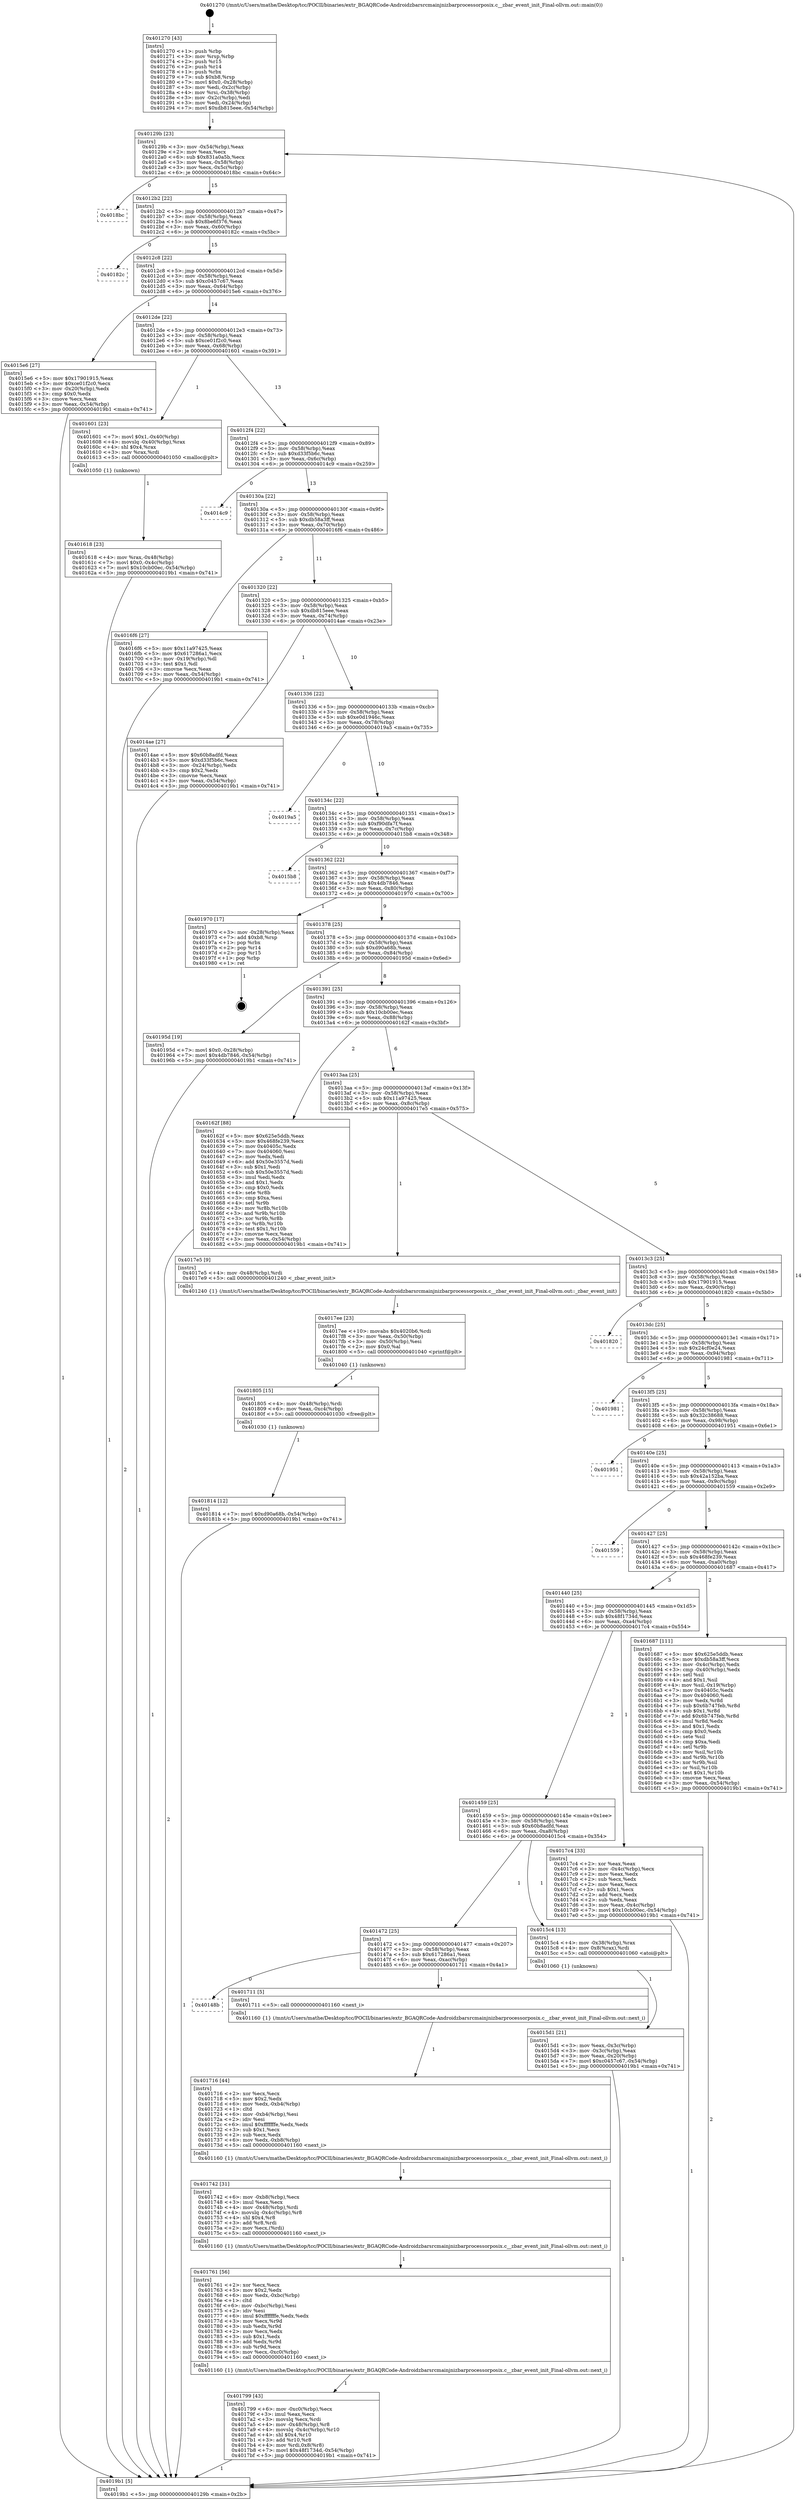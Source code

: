 digraph "0x401270" {
  label = "0x401270 (/mnt/c/Users/mathe/Desktop/tcc/POCII/binaries/extr_BGAQRCode-Androidzbarsrcmainjnizbarprocessorposix.c__zbar_event_init_Final-ollvm.out::main(0))"
  labelloc = "t"
  node[shape=record]

  Entry [label="",width=0.3,height=0.3,shape=circle,fillcolor=black,style=filled]
  "0x40129b" [label="{
     0x40129b [23]\l
     | [instrs]\l
     &nbsp;&nbsp;0x40129b \<+3\>: mov -0x54(%rbp),%eax\l
     &nbsp;&nbsp;0x40129e \<+2\>: mov %eax,%ecx\l
     &nbsp;&nbsp;0x4012a0 \<+6\>: sub $0x831a0a5b,%ecx\l
     &nbsp;&nbsp;0x4012a6 \<+3\>: mov %eax,-0x58(%rbp)\l
     &nbsp;&nbsp;0x4012a9 \<+3\>: mov %ecx,-0x5c(%rbp)\l
     &nbsp;&nbsp;0x4012ac \<+6\>: je 00000000004018bc \<main+0x64c\>\l
  }"]
  "0x4018bc" [label="{
     0x4018bc\l
  }", style=dashed]
  "0x4012b2" [label="{
     0x4012b2 [22]\l
     | [instrs]\l
     &nbsp;&nbsp;0x4012b2 \<+5\>: jmp 00000000004012b7 \<main+0x47\>\l
     &nbsp;&nbsp;0x4012b7 \<+3\>: mov -0x58(%rbp),%eax\l
     &nbsp;&nbsp;0x4012ba \<+5\>: sub $0x8be6f376,%eax\l
     &nbsp;&nbsp;0x4012bf \<+3\>: mov %eax,-0x60(%rbp)\l
     &nbsp;&nbsp;0x4012c2 \<+6\>: je 000000000040182c \<main+0x5bc\>\l
  }"]
  Exit [label="",width=0.3,height=0.3,shape=circle,fillcolor=black,style=filled,peripheries=2]
  "0x40182c" [label="{
     0x40182c\l
  }", style=dashed]
  "0x4012c8" [label="{
     0x4012c8 [22]\l
     | [instrs]\l
     &nbsp;&nbsp;0x4012c8 \<+5\>: jmp 00000000004012cd \<main+0x5d\>\l
     &nbsp;&nbsp;0x4012cd \<+3\>: mov -0x58(%rbp),%eax\l
     &nbsp;&nbsp;0x4012d0 \<+5\>: sub $0xc0457c67,%eax\l
     &nbsp;&nbsp;0x4012d5 \<+3\>: mov %eax,-0x64(%rbp)\l
     &nbsp;&nbsp;0x4012d8 \<+6\>: je 00000000004015e6 \<main+0x376\>\l
  }"]
  "0x401814" [label="{
     0x401814 [12]\l
     | [instrs]\l
     &nbsp;&nbsp;0x401814 \<+7\>: movl $0xd90a68b,-0x54(%rbp)\l
     &nbsp;&nbsp;0x40181b \<+5\>: jmp 00000000004019b1 \<main+0x741\>\l
  }"]
  "0x4015e6" [label="{
     0x4015e6 [27]\l
     | [instrs]\l
     &nbsp;&nbsp;0x4015e6 \<+5\>: mov $0x17901915,%eax\l
     &nbsp;&nbsp;0x4015eb \<+5\>: mov $0xce01f2c0,%ecx\l
     &nbsp;&nbsp;0x4015f0 \<+3\>: mov -0x20(%rbp),%edx\l
     &nbsp;&nbsp;0x4015f3 \<+3\>: cmp $0x0,%edx\l
     &nbsp;&nbsp;0x4015f6 \<+3\>: cmove %ecx,%eax\l
     &nbsp;&nbsp;0x4015f9 \<+3\>: mov %eax,-0x54(%rbp)\l
     &nbsp;&nbsp;0x4015fc \<+5\>: jmp 00000000004019b1 \<main+0x741\>\l
  }"]
  "0x4012de" [label="{
     0x4012de [22]\l
     | [instrs]\l
     &nbsp;&nbsp;0x4012de \<+5\>: jmp 00000000004012e3 \<main+0x73\>\l
     &nbsp;&nbsp;0x4012e3 \<+3\>: mov -0x58(%rbp),%eax\l
     &nbsp;&nbsp;0x4012e6 \<+5\>: sub $0xce01f2c0,%eax\l
     &nbsp;&nbsp;0x4012eb \<+3\>: mov %eax,-0x68(%rbp)\l
     &nbsp;&nbsp;0x4012ee \<+6\>: je 0000000000401601 \<main+0x391\>\l
  }"]
  "0x401805" [label="{
     0x401805 [15]\l
     | [instrs]\l
     &nbsp;&nbsp;0x401805 \<+4\>: mov -0x48(%rbp),%rdi\l
     &nbsp;&nbsp;0x401809 \<+6\>: mov %eax,-0xc4(%rbp)\l
     &nbsp;&nbsp;0x40180f \<+5\>: call 0000000000401030 \<free@plt\>\l
     | [calls]\l
     &nbsp;&nbsp;0x401030 \{1\} (unknown)\l
  }"]
  "0x401601" [label="{
     0x401601 [23]\l
     | [instrs]\l
     &nbsp;&nbsp;0x401601 \<+7\>: movl $0x1,-0x40(%rbp)\l
     &nbsp;&nbsp;0x401608 \<+4\>: movslq -0x40(%rbp),%rax\l
     &nbsp;&nbsp;0x40160c \<+4\>: shl $0x4,%rax\l
     &nbsp;&nbsp;0x401610 \<+3\>: mov %rax,%rdi\l
     &nbsp;&nbsp;0x401613 \<+5\>: call 0000000000401050 \<malloc@plt\>\l
     | [calls]\l
     &nbsp;&nbsp;0x401050 \{1\} (unknown)\l
  }"]
  "0x4012f4" [label="{
     0x4012f4 [22]\l
     | [instrs]\l
     &nbsp;&nbsp;0x4012f4 \<+5\>: jmp 00000000004012f9 \<main+0x89\>\l
     &nbsp;&nbsp;0x4012f9 \<+3\>: mov -0x58(%rbp),%eax\l
     &nbsp;&nbsp;0x4012fc \<+5\>: sub $0xd33f5b6c,%eax\l
     &nbsp;&nbsp;0x401301 \<+3\>: mov %eax,-0x6c(%rbp)\l
     &nbsp;&nbsp;0x401304 \<+6\>: je 00000000004014c9 \<main+0x259\>\l
  }"]
  "0x4017ee" [label="{
     0x4017ee [23]\l
     | [instrs]\l
     &nbsp;&nbsp;0x4017ee \<+10\>: movabs $0x4020b6,%rdi\l
     &nbsp;&nbsp;0x4017f8 \<+3\>: mov %eax,-0x50(%rbp)\l
     &nbsp;&nbsp;0x4017fb \<+3\>: mov -0x50(%rbp),%esi\l
     &nbsp;&nbsp;0x4017fe \<+2\>: mov $0x0,%al\l
     &nbsp;&nbsp;0x401800 \<+5\>: call 0000000000401040 \<printf@plt\>\l
     | [calls]\l
     &nbsp;&nbsp;0x401040 \{1\} (unknown)\l
  }"]
  "0x4014c9" [label="{
     0x4014c9\l
  }", style=dashed]
  "0x40130a" [label="{
     0x40130a [22]\l
     | [instrs]\l
     &nbsp;&nbsp;0x40130a \<+5\>: jmp 000000000040130f \<main+0x9f\>\l
     &nbsp;&nbsp;0x40130f \<+3\>: mov -0x58(%rbp),%eax\l
     &nbsp;&nbsp;0x401312 \<+5\>: sub $0xdb58a3ff,%eax\l
     &nbsp;&nbsp;0x401317 \<+3\>: mov %eax,-0x70(%rbp)\l
     &nbsp;&nbsp;0x40131a \<+6\>: je 00000000004016f6 \<main+0x486\>\l
  }"]
  "0x401799" [label="{
     0x401799 [43]\l
     | [instrs]\l
     &nbsp;&nbsp;0x401799 \<+6\>: mov -0xc0(%rbp),%ecx\l
     &nbsp;&nbsp;0x40179f \<+3\>: imul %eax,%ecx\l
     &nbsp;&nbsp;0x4017a2 \<+3\>: movslq %ecx,%rdi\l
     &nbsp;&nbsp;0x4017a5 \<+4\>: mov -0x48(%rbp),%r8\l
     &nbsp;&nbsp;0x4017a9 \<+4\>: movslq -0x4c(%rbp),%r10\l
     &nbsp;&nbsp;0x4017ad \<+4\>: shl $0x4,%r10\l
     &nbsp;&nbsp;0x4017b1 \<+3\>: add %r10,%r8\l
     &nbsp;&nbsp;0x4017b4 \<+4\>: mov %rdi,0x8(%r8)\l
     &nbsp;&nbsp;0x4017b8 \<+7\>: movl $0x48f1734d,-0x54(%rbp)\l
     &nbsp;&nbsp;0x4017bf \<+5\>: jmp 00000000004019b1 \<main+0x741\>\l
  }"]
  "0x4016f6" [label="{
     0x4016f6 [27]\l
     | [instrs]\l
     &nbsp;&nbsp;0x4016f6 \<+5\>: mov $0x11a97425,%eax\l
     &nbsp;&nbsp;0x4016fb \<+5\>: mov $0x617286a1,%ecx\l
     &nbsp;&nbsp;0x401700 \<+3\>: mov -0x19(%rbp),%dl\l
     &nbsp;&nbsp;0x401703 \<+3\>: test $0x1,%dl\l
     &nbsp;&nbsp;0x401706 \<+3\>: cmovne %ecx,%eax\l
     &nbsp;&nbsp;0x401709 \<+3\>: mov %eax,-0x54(%rbp)\l
     &nbsp;&nbsp;0x40170c \<+5\>: jmp 00000000004019b1 \<main+0x741\>\l
  }"]
  "0x401320" [label="{
     0x401320 [22]\l
     | [instrs]\l
     &nbsp;&nbsp;0x401320 \<+5\>: jmp 0000000000401325 \<main+0xb5\>\l
     &nbsp;&nbsp;0x401325 \<+3\>: mov -0x58(%rbp),%eax\l
     &nbsp;&nbsp;0x401328 \<+5\>: sub $0xdb815eee,%eax\l
     &nbsp;&nbsp;0x40132d \<+3\>: mov %eax,-0x74(%rbp)\l
     &nbsp;&nbsp;0x401330 \<+6\>: je 00000000004014ae \<main+0x23e\>\l
  }"]
  "0x401761" [label="{
     0x401761 [56]\l
     | [instrs]\l
     &nbsp;&nbsp;0x401761 \<+2\>: xor %ecx,%ecx\l
     &nbsp;&nbsp;0x401763 \<+5\>: mov $0x2,%edx\l
     &nbsp;&nbsp;0x401768 \<+6\>: mov %edx,-0xbc(%rbp)\l
     &nbsp;&nbsp;0x40176e \<+1\>: cltd\l
     &nbsp;&nbsp;0x40176f \<+6\>: mov -0xbc(%rbp),%esi\l
     &nbsp;&nbsp;0x401775 \<+2\>: idiv %esi\l
     &nbsp;&nbsp;0x401777 \<+6\>: imul $0xfffffffe,%edx,%edx\l
     &nbsp;&nbsp;0x40177d \<+3\>: mov %ecx,%r9d\l
     &nbsp;&nbsp;0x401780 \<+3\>: sub %edx,%r9d\l
     &nbsp;&nbsp;0x401783 \<+2\>: mov %ecx,%edx\l
     &nbsp;&nbsp;0x401785 \<+3\>: sub $0x1,%edx\l
     &nbsp;&nbsp;0x401788 \<+3\>: add %edx,%r9d\l
     &nbsp;&nbsp;0x40178b \<+3\>: sub %r9d,%ecx\l
     &nbsp;&nbsp;0x40178e \<+6\>: mov %ecx,-0xc0(%rbp)\l
     &nbsp;&nbsp;0x401794 \<+5\>: call 0000000000401160 \<next_i\>\l
     | [calls]\l
     &nbsp;&nbsp;0x401160 \{1\} (/mnt/c/Users/mathe/Desktop/tcc/POCII/binaries/extr_BGAQRCode-Androidzbarsrcmainjnizbarprocessorposix.c__zbar_event_init_Final-ollvm.out::next_i)\l
  }"]
  "0x4014ae" [label="{
     0x4014ae [27]\l
     | [instrs]\l
     &nbsp;&nbsp;0x4014ae \<+5\>: mov $0x60b8adfd,%eax\l
     &nbsp;&nbsp;0x4014b3 \<+5\>: mov $0xd33f5b6c,%ecx\l
     &nbsp;&nbsp;0x4014b8 \<+3\>: mov -0x24(%rbp),%edx\l
     &nbsp;&nbsp;0x4014bb \<+3\>: cmp $0x2,%edx\l
     &nbsp;&nbsp;0x4014be \<+3\>: cmovne %ecx,%eax\l
     &nbsp;&nbsp;0x4014c1 \<+3\>: mov %eax,-0x54(%rbp)\l
     &nbsp;&nbsp;0x4014c4 \<+5\>: jmp 00000000004019b1 \<main+0x741\>\l
  }"]
  "0x401336" [label="{
     0x401336 [22]\l
     | [instrs]\l
     &nbsp;&nbsp;0x401336 \<+5\>: jmp 000000000040133b \<main+0xcb\>\l
     &nbsp;&nbsp;0x40133b \<+3\>: mov -0x58(%rbp),%eax\l
     &nbsp;&nbsp;0x40133e \<+5\>: sub $0xe0d1946c,%eax\l
     &nbsp;&nbsp;0x401343 \<+3\>: mov %eax,-0x78(%rbp)\l
     &nbsp;&nbsp;0x401346 \<+6\>: je 00000000004019a5 \<main+0x735\>\l
  }"]
  "0x4019b1" [label="{
     0x4019b1 [5]\l
     | [instrs]\l
     &nbsp;&nbsp;0x4019b1 \<+5\>: jmp 000000000040129b \<main+0x2b\>\l
  }"]
  "0x401270" [label="{
     0x401270 [43]\l
     | [instrs]\l
     &nbsp;&nbsp;0x401270 \<+1\>: push %rbp\l
     &nbsp;&nbsp;0x401271 \<+3\>: mov %rsp,%rbp\l
     &nbsp;&nbsp;0x401274 \<+2\>: push %r15\l
     &nbsp;&nbsp;0x401276 \<+2\>: push %r14\l
     &nbsp;&nbsp;0x401278 \<+1\>: push %rbx\l
     &nbsp;&nbsp;0x401279 \<+7\>: sub $0xb8,%rsp\l
     &nbsp;&nbsp;0x401280 \<+7\>: movl $0x0,-0x28(%rbp)\l
     &nbsp;&nbsp;0x401287 \<+3\>: mov %edi,-0x2c(%rbp)\l
     &nbsp;&nbsp;0x40128a \<+4\>: mov %rsi,-0x38(%rbp)\l
     &nbsp;&nbsp;0x40128e \<+3\>: mov -0x2c(%rbp),%edi\l
     &nbsp;&nbsp;0x401291 \<+3\>: mov %edi,-0x24(%rbp)\l
     &nbsp;&nbsp;0x401294 \<+7\>: movl $0xdb815eee,-0x54(%rbp)\l
  }"]
  "0x401742" [label="{
     0x401742 [31]\l
     | [instrs]\l
     &nbsp;&nbsp;0x401742 \<+6\>: mov -0xb8(%rbp),%ecx\l
     &nbsp;&nbsp;0x401748 \<+3\>: imul %eax,%ecx\l
     &nbsp;&nbsp;0x40174b \<+4\>: mov -0x48(%rbp),%rdi\l
     &nbsp;&nbsp;0x40174f \<+4\>: movslq -0x4c(%rbp),%r8\l
     &nbsp;&nbsp;0x401753 \<+4\>: shl $0x4,%r8\l
     &nbsp;&nbsp;0x401757 \<+3\>: add %r8,%rdi\l
     &nbsp;&nbsp;0x40175a \<+2\>: mov %ecx,(%rdi)\l
     &nbsp;&nbsp;0x40175c \<+5\>: call 0000000000401160 \<next_i\>\l
     | [calls]\l
     &nbsp;&nbsp;0x401160 \{1\} (/mnt/c/Users/mathe/Desktop/tcc/POCII/binaries/extr_BGAQRCode-Androidzbarsrcmainjnizbarprocessorposix.c__zbar_event_init_Final-ollvm.out::next_i)\l
  }"]
  "0x4019a5" [label="{
     0x4019a5\l
  }", style=dashed]
  "0x40134c" [label="{
     0x40134c [22]\l
     | [instrs]\l
     &nbsp;&nbsp;0x40134c \<+5\>: jmp 0000000000401351 \<main+0xe1\>\l
     &nbsp;&nbsp;0x401351 \<+3\>: mov -0x58(%rbp),%eax\l
     &nbsp;&nbsp;0x401354 \<+5\>: sub $0xf90dfa7f,%eax\l
     &nbsp;&nbsp;0x401359 \<+3\>: mov %eax,-0x7c(%rbp)\l
     &nbsp;&nbsp;0x40135c \<+6\>: je 00000000004015b8 \<main+0x348\>\l
  }"]
  "0x401716" [label="{
     0x401716 [44]\l
     | [instrs]\l
     &nbsp;&nbsp;0x401716 \<+2\>: xor %ecx,%ecx\l
     &nbsp;&nbsp;0x401718 \<+5\>: mov $0x2,%edx\l
     &nbsp;&nbsp;0x40171d \<+6\>: mov %edx,-0xb4(%rbp)\l
     &nbsp;&nbsp;0x401723 \<+1\>: cltd\l
     &nbsp;&nbsp;0x401724 \<+6\>: mov -0xb4(%rbp),%esi\l
     &nbsp;&nbsp;0x40172a \<+2\>: idiv %esi\l
     &nbsp;&nbsp;0x40172c \<+6\>: imul $0xfffffffe,%edx,%edx\l
     &nbsp;&nbsp;0x401732 \<+3\>: sub $0x1,%ecx\l
     &nbsp;&nbsp;0x401735 \<+2\>: sub %ecx,%edx\l
     &nbsp;&nbsp;0x401737 \<+6\>: mov %edx,-0xb8(%rbp)\l
     &nbsp;&nbsp;0x40173d \<+5\>: call 0000000000401160 \<next_i\>\l
     | [calls]\l
     &nbsp;&nbsp;0x401160 \{1\} (/mnt/c/Users/mathe/Desktop/tcc/POCII/binaries/extr_BGAQRCode-Androidzbarsrcmainjnizbarprocessorposix.c__zbar_event_init_Final-ollvm.out::next_i)\l
  }"]
  "0x4015b8" [label="{
     0x4015b8\l
  }", style=dashed]
  "0x401362" [label="{
     0x401362 [22]\l
     | [instrs]\l
     &nbsp;&nbsp;0x401362 \<+5\>: jmp 0000000000401367 \<main+0xf7\>\l
     &nbsp;&nbsp;0x401367 \<+3\>: mov -0x58(%rbp),%eax\l
     &nbsp;&nbsp;0x40136a \<+5\>: sub $0x4db7846,%eax\l
     &nbsp;&nbsp;0x40136f \<+3\>: mov %eax,-0x80(%rbp)\l
     &nbsp;&nbsp;0x401372 \<+6\>: je 0000000000401970 \<main+0x700\>\l
  }"]
  "0x40148b" [label="{
     0x40148b\l
  }", style=dashed]
  "0x401970" [label="{
     0x401970 [17]\l
     | [instrs]\l
     &nbsp;&nbsp;0x401970 \<+3\>: mov -0x28(%rbp),%eax\l
     &nbsp;&nbsp;0x401973 \<+7\>: add $0xb8,%rsp\l
     &nbsp;&nbsp;0x40197a \<+1\>: pop %rbx\l
     &nbsp;&nbsp;0x40197b \<+2\>: pop %r14\l
     &nbsp;&nbsp;0x40197d \<+2\>: pop %r15\l
     &nbsp;&nbsp;0x40197f \<+1\>: pop %rbp\l
     &nbsp;&nbsp;0x401980 \<+1\>: ret\l
  }"]
  "0x401378" [label="{
     0x401378 [25]\l
     | [instrs]\l
     &nbsp;&nbsp;0x401378 \<+5\>: jmp 000000000040137d \<main+0x10d\>\l
     &nbsp;&nbsp;0x40137d \<+3\>: mov -0x58(%rbp),%eax\l
     &nbsp;&nbsp;0x401380 \<+5\>: sub $0xd90a68b,%eax\l
     &nbsp;&nbsp;0x401385 \<+6\>: mov %eax,-0x84(%rbp)\l
     &nbsp;&nbsp;0x40138b \<+6\>: je 000000000040195d \<main+0x6ed\>\l
  }"]
  "0x401711" [label="{
     0x401711 [5]\l
     | [instrs]\l
     &nbsp;&nbsp;0x401711 \<+5\>: call 0000000000401160 \<next_i\>\l
     | [calls]\l
     &nbsp;&nbsp;0x401160 \{1\} (/mnt/c/Users/mathe/Desktop/tcc/POCII/binaries/extr_BGAQRCode-Androidzbarsrcmainjnizbarprocessorposix.c__zbar_event_init_Final-ollvm.out::next_i)\l
  }"]
  "0x40195d" [label="{
     0x40195d [19]\l
     | [instrs]\l
     &nbsp;&nbsp;0x40195d \<+7\>: movl $0x0,-0x28(%rbp)\l
     &nbsp;&nbsp;0x401964 \<+7\>: movl $0x4db7846,-0x54(%rbp)\l
     &nbsp;&nbsp;0x40196b \<+5\>: jmp 00000000004019b1 \<main+0x741\>\l
  }"]
  "0x401391" [label="{
     0x401391 [25]\l
     | [instrs]\l
     &nbsp;&nbsp;0x401391 \<+5\>: jmp 0000000000401396 \<main+0x126\>\l
     &nbsp;&nbsp;0x401396 \<+3\>: mov -0x58(%rbp),%eax\l
     &nbsp;&nbsp;0x401399 \<+5\>: sub $0x10cb00ec,%eax\l
     &nbsp;&nbsp;0x40139e \<+6\>: mov %eax,-0x88(%rbp)\l
     &nbsp;&nbsp;0x4013a4 \<+6\>: je 000000000040162f \<main+0x3bf\>\l
  }"]
  "0x401618" [label="{
     0x401618 [23]\l
     | [instrs]\l
     &nbsp;&nbsp;0x401618 \<+4\>: mov %rax,-0x48(%rbp)\l
     &nbsp;&nbsp;0x40161c \<+7\>: movl $0x0,-0x4c(%rbp)\l
     &nbsp;&nbsp;0x401623 \<+7\>: movl $0x10cb00ec,-0x54(%rbp)\l
     &nbsp;&nbsp;0x40162a \<+5\>: jmp 00000000004019b1 \<main+0x741\>\l
  }"]
  "0x40162f" [label="{
     0x40162f [88]\l
     | [instrs]\l
     &nbsp;&nbsp;0x40162f \<+5\>: mov $0x625e5ddb,%eax\l
     &nbsp;&nbsp;0x401634 \<+5\>: mov $0x468fe239,%ecx\l
     &nbsp;&nbsp;0x401639 \<+7\>: mov 0x40405c,%edx\l
     &nbsp;&nbsp;0x401640 \<+7\>: mov 0x404060,%esi\l
     &nbsp;&nbsp;0x401647 \<+2\>: mov %edx,%edi\l
     &nbsp;&nbsp;0x401649 \<+6\>: add $0x50e3557d,%edi\l
     &nbsp;&nbsp;0x40164f \<+3\>: sub $0x1,%edi\l
     &nbsp;&nbsp;0x401652 \<+6\>: sub $0x50e3557d,%edi\l
     &nbsp;&nbsp;0x401658 \<+3\>: imul %edi,%edx\l
     &nbsp;&nbsp;0x40165b \<+3\>: and $0x1,%edx\l
     &nbsp;&nbsp;0x40165e \<+3\>: cmp $0x0,%edx\l
     &nbsp;&nbsp;0x401661 \<+4\>: sete %r8b\l
     &nbsp;&nbsp;0x401665 \<+3\>: cmp $0xa,%esi\l
     &nbsp;&nbsp;0x401668 \<+4\>: setl %r9b\l
     &nbsp;&nbsp;0x40166c \<+3\>: mov %r8b,%r10b\l
     &nbsp;&nbsp;0x40166f \<+3\>: and %r9b,%r10b\l
     &nbsp;&nbsp;0x401672 \<+3\>: xor %r9b,%r8b\l
     &nbsp;&nbsp;0x401675 \<+3\>: or %r8b,%r10b\l
     &nbsp;&nbsp;0x401678 \<+4\>: test $0x1,%r10b\l
     &nbsp;&nbsp;0x40167c \<+3\>: cmovne %ecx,%eax\l
     &nbsp;&nbsp;0x40167f \<+3\>: mov %eax,-0x54(%rbp)\l
     &nbsp;&nbsp;0x401682 \<+5\>: jmp 00000000004019b1 \<main+0x741\>\l
  }"]
  "0x4013aa" [label="{
     0x4013aa [25]\l
     | [instrs]\l
     &nbsp;&nbsp;0x4013aa \<+5\>: jmp 00000000004013af \<main+0x13f\>\l
     &nbsp;&nbsp;0x4013af \<+3\>: mov -0x58(%rbp),%eax\l
     &nbsp;&nbsp;0x4013b2 \<+5\>: sub $0x11a97425,%eax\l
     &nbsp;&nbsp;0x4013b7 \<+6\>: mov %eax,-0x8c(%rbp)\l
     &nbsp;&nbsp;0x4013bd \<+6\>: je 00000000004017e5 \<main+0x575\>\l
  }"]
  "0x4015d1" [label="{
     0x4015d1 [21]\l
     | [instrs]\l
     &nbsp;&nbsp;0x4015d1 \<+3\>: mov %eax,-0x3c(%rbp)\l
     &nbsp;&nbsp;0x4015d4 \<+3\>: mov -0x3c(%rbp),%eax\l
     &nbsp;&nbsp;0x4015d7 \<+3\>: mov %eax,-0x20(%rbp)\l
     &nbsp;&nbsp;0x4015da \<+7\>: movl $0xc0457c67,-0x54(%rbp)\l
     &nbsp;&nbsp;0x4015e1 \<+5\>: jmp 00000000004019b1 \<main+0x741\>\l
  }"]
  "0x4017e5" [label="{
     0x4017e5 [9]\l
     | [instrs]\l
     &nbsp;&nbsp;0x4017e5 \<+4\>: mov -0x48(%rbp),%rdi\l
     &nbsp;&nbsp;0x4017e9 \<+5\>: call 0000000000401240 \<_zbar_event_init\>\l
     | [calls]\l
     &nbsp;&nbsp;0x401240 \{1\} (/mnt/c/Users/mathe/Desktop/tcc/POCII/binaries/extr_BGAQRCode-Androidzbarsrcmainjnizbarprocessorposix.c__zbar_event_init_Final-ollvm.out::_zbar_event_init)\l
  }"]
  "0x4013c3" [label="{
     0x4013c3 [25]\l
     | [instrs]\l
     &nbsp;&nbsp;0x4013c3 \<+5\>: jmp 00000000004013c8 \<main+0x158\>\l
     &nbsp;&nbsp;0x4013c8 \<+3\>: mov -0x58(%rbp),%eax\l
     &nbsp;&nbsp;0x4013cb \<+5\>: sub $0x17901915,%eax\l
     &nbsp;&nbsp;0x4013d0 \<+6\>: mov %eax,-0x90(%rbp)\l
     &nbsp;&nbsp;0x4013d6 \<+6\>: je 0000000000401820 \<main+0x5b0\>\l
  }"]
  "0x401472" [label="{
     0x401472 [25]\l
     | [instrs]\l
     &nbsp;&nbsp;0x401472 \<+5\>: jmp 0000000000401477 \<main+0x207\>\l
     &nbsp;&nbsp;0x401477 \<+3\>: mov -0x58(%rbp),%eax\l
     &nbsp;&nbsp;0x40147a \<+5\>: sub $0x617286a1,%eax\l
     &nbsp;&nbsp;0x40147f \<+6\>: mov %eax,-0xac(%rbp)\l
     &nbsp;&nbsp;0x401485 \<+6\>: je 0000000000401711 \<main+0x4a1\>\l
  }"]
  "0x401820" [label="{
     0x401820\l
  }", style=dashed]
  "0x4013dc" [label="{
     0x4013dc [25]\l
     | [instrs]\l
     &nbsp;&nbsp;0x4013dc \<+5\>: jmp 00000000004013e1 \<main+0x171\>\l
     &nbsp;&nbsp;0x4013e1 \<+3\>: mov -0x58(%rbp),%eax\l
     &nbsp;&nbsp;0x4013e4 \<+5\>: sub $0x24cf0e24,%eax\l
     &nbsp;&nbsp;0x4013e9 \<+6\>: mov %eax,-0x94(%rbp)\l
     &nbsp;&nbsp;0x4013ef \<+6\>: je 0000000000401981 \<main+0x711\>\l
  }"]
  "0x4015c4" [label="{
     0x4015c4 [13]\l
     | [instrs]\l
     &nbsp;&nbsp;0x4015c4 \<+4\>: mov -0x38(%rbp),%rax\l
     &nbsp;&nbsp;0x4015c8 \<+4\>: mov 0x8(%rax),%rdi\l
     &nbsp;&nbsp;0x4015cc \<+5\>: call 0000000000401060 \<atoi@plt\>\l
     | [calls]\l
     &nbsp;&nbsp;0x401060 \{1\} (unknown)\l
  }"]
  "0x401981" [label="{
     0x401981\l
  }", style=dashed]
  "0x4013f5" [label="{
     0x4013f5 [25]\l
     | [instrs]\l
     &nbsp;&nbsp;0x4013f5 \<+5\>: jmp 00000000004013fa \<main+0x18a\>\l
     &nbsp;&nbsp;0x4013fa \<+3\>: mov -0x58(%rbp),%eax\l
     &nbsp;&nbsp;0x4013fd \<+5\>: sub $0x32c38688,%eax\l
     &nbsp;&nbsp;0x401402 \<+6\>: mov %eax,-0x98(%rbp)\l
     &nbsp;&nbsp;0x401408 \<+6\>: je 0000000000401951 \<main+0x6e1\>\l
  }"]
  "0x401459" [label="{
     0x401459 [25]\l
     | [instrs]\l
     &nbsp;&nbsp;0x401459 \<+5\>: jmp 000000000040145e \<main+0x1ee\>\l
     &nbsp;&nbsp;0x40145e \<+3\>: mov -0x58(%rbp),%eax\l
     &nbsp;&nbsp;0x401461 \<+5\>: sub $0x60b8adfd,%eax\l
     &nbsp;&nbsp;0x401466 \<+6\>: mov %eax,-0xa8(%rbp)\l
     &nbsp;&nbsp;0x40146c \<+6\>: je 00000000004015c4 \<main+0x354\>\l
  }"]
  "0x401951" [label="{
     0x401951\l
  }", style=dashed]
  "0x40140e" [label="{
     0x40140e [25]\l
     | [instrs]\l
     &nbsp;&nbsp;0x40140e \<+5\>: jmp 0000000000401413 \<main+0x1a3\>\l
     &nbsp;&nbsp;0x401413 \<+3\>: mov -0x58(%rbp),%eax\l
     &nbsp;&nbsp;0x401416 \<+5\>: sub $0x42a152ba,%eax\l
     &nbsp;&nbsp;0x40141b \<+6\>: mov %eax,-0x9c(%rbp)\l
     &nbsp;&nbsp;0x401421 \<+6\>: je 0000000000401559 \<main+0x2e9\>\l
  }"]
  "0x4017c4" [label="{
     0x4017c4 [33]\l
     | [instrs]\l
     &nbsp;&nbsp;0x4017c4 \<+2\>: xor %eax,%eax\l
     &nbsp;&nbsp;0x4017c6 \<+3\>: mov -0x4c(%rbp),%ecx\l
     &nbsp;&nbsp;0x4017c9 \<+2\>: mov %eax,%edx\l
     &nbsp;&nbsp;0x4017cb \<+2\>: sub %ecx,%edx\l
     &nbsp;&nbsp;0x4017cd \<+2\>: mov %eax,%ecx\l
     &nbsp;&nbsp;0x4017cf \<+3\>: sub $0x1,%ecx\l
     &nbsp;&nbsp;0x4017d2 \<+2\>: add %ecx,%edx\l
     &nbsp;&nbsp;0x4017d4 \<+2\>: sub %edx,%eax\l
     &nbsp;&nbsp;0x4017d6 \<+3\>: mov %eax,-0x4c(%rbp)\l
     &nbsp;&nbsp;0x4017d9 \<+7\>: movl $0x10cb00ec,-0x54(%rbp)\l
     &nbsp;&nbsp;0x4017e0 \<+5\>: jmp 00000000004019b1 \<main+0x741\>\l
  }"]
  "0x401559" [label="{
     0x401559\l
  }", style=dashed]
  "0x401427" [label="{
     0x401427 [25]\l
     | [instrs]\l
     &nbsp;&nbsp;0x401427 \<+5\>: jmp 000000000040142c \<main+0x1bc\>\l
     &nbsp;&nbsp;0x40142c \<+3\>: mov -0x58(%rbp),%eax\l
     &nbsp;&nbsp;0x40142f \<+5\>: sub $0x468fe239,%eax\l
     &nbsp;&nbsp;0x401434 \<+6\>: mov %eax,-0xa0(%rbp)\l
     &nbsp;&nbsp;0x40143a \<+6\>: je 0000000000401687 \<main+0x417\>\l
  }"]
  "0x401440" [label="{
     0x401440 [25]\l
     | [instrs]\l
     &nbsp;&nbsp;0x401440 \<+5\>: jmp 0000000000401445 \<main+0x1d5\>\l
     &nbsp;&nbsp;0x401445 \<+3\>: mov -0x58(%rbp),%eax\l
     &nbsp;&nbsp;0x401448 \<+5\>: sub $0x48f1734d,%eax\l
     &nbsp;&nbsp;0x40144d \<+6\>: mov %eax,-0xa4(%rbp)\l
     &nbsp;&nbsp;0x401453 \<+6\>: je 00000000004017c4 \<main+0x554\>\l
  }"]
  "0x401687" [label="{
     0x401687 [111]\l
     | [instrs]\l
     &nbsp;&nbsp;0x401687 \<+5\>: mov $0x625e5ddb,%eax\l
     &nbsp;&nbsp;0x40168c \<+5\>: mov $0xdb58a3ff,%ecx\l
     &nbsp;&nbsp;0x401691 \<+3\>: mov -0x4c(%rbp),%edx\l
     &nbsp;&nbsp;0x401694 \<+3\>: cmp -0x40(%rbp),%edx\l
     &nbsp;&nbsp;0x401697 \<+4\>: setl %sil\l
     &nbsp;&nbsp;0x40169b \<+4\>: and $0x1,%sil\l
     &nbsp;&nbsp;0x40169f \<+4\>: mov %sil,-0x19(%rbp)\l
     &nbsp;&nbsp;0x4016a3 \<+7\>: mov 0x40405c,%edx\l
     &nbsp;&nbsp;0x4016aa \<+7\>: mov 0x404060,%edi\l
     &nbsp;&nbsp;0x4016b1 \<+3\>: mov %edx,%r8d\l
     &nbsp;&nbsp;0x4016b4 \<+7\>: sub $0x6b747feb,%r8d\l
     &nbsp;&nbsp;0x4016bb \<+4\>: sub $0x1,%r8d\l
     &nbsp;&nbsp;0x4016bf \<+7\>: add $0x6b747feb,%r8d\l
     &nbsp;&nbsp;0x4016c6 \<+4\>: imul %r8d,%edx\l
     &nbsp;&nbsp;0x4016ca \<+3\>: and $0x1,%edx\l
     &nbsp;&nbsp;0x4016cd \<+3\>: cmp $0x0,%edx\l
     &nbsp;&nbsp;0x4016d0 \<+4\>: sete %sil\l
     &nbsp;&nbsp;0x4016d4 \<+3\>: cmp $0xa,%edi\l
     &nbsp;&nbsp;0x4016d7 \<+4\>: setl %r9b\l
     &nbsp;&nbsp;0x4016db \<+3\>: mov %sil,%r10b\l
     &nbsp;&nbsp;0x4016de \<+3\>: and %r9b,%r10b\l
     &nbsp;&nbsp;0x4016e1 \<+3\>: xor %r9b,%sil\l
     &nbsp;&nbsp;0x4016e4 \<+3\>: or %sil,%r10b\l
     &nbsp;&nbsp;0x4016e7 \<+4\>: test $0x1,%r10b\l
     &nbsp;&nbsp;0x4016eb \<+3\>: cmovne %ecx,%eax\l
     &nbsp;&nbsp;0x4016ee \<+3\>: mov %eax,-0x54(%rbp)\l
     &nbsp;&nbsp;0x4016f1 \<+5\>: jmp 00000000004019b1 \<main+0x741\>\l
  }"]
  Entry -> "0x401270" [label=" 1"]
  "0x40129b" -> "0x4018bc" [label=" 0"]
  "0x40129b" -> "0x4012b2" [label=" 15"]
  "0x401970" -> Exit [label=" 1"]
  "0x4012b2" -> "0x40182c" [label=" 0"]
  "0x4012b2" -> "0x4012c8" [label=" 15"]
  "0x40195d" -> "0x4019b1" [label=" 1"]
  "0x4012c8" -> "0x4015e6" [label=" 1"]
  "0x4012c8" -> "0x4012de" [label=" 14"]
  "0x401814" -> "0x4019b1" [label=" 1"]
  "0x4012de" -> "0x401601" [label=" 1"]
  "0x4012de" -> "0x4012f4" [label=" 13"]
  "0x401805" -> "0x401814" [label=" 1"]
  "0x4012f4" -> "0x4014c9" [label=" 0"]
  "0x4012f4" -> "0x40130a" [label=" 13"]
  "0x4017ee" -> "0x401805" [label=" 1"]
  "0x40130a" -> "0x4016f6" [label=" 2"]
  "0x40130a" -> "0x401320" [label=" 11"]
  "0x4017e5" -> "0x4017ee" [label=" 1"]
  "0x401320" -> "0x4014ae" [label=" 1"]
  "0x401320" -> "0x401336" [label=" 10"]
  "0x4014ae" -> "0x4019b1" [label=" 1"]
  "0x401270" -> "0x40129b" [label=" 1"]
  "0x4019b1" -> "0x40129b" [label=" 14"]
  "0x4017c4" -> "0x4019b1" [label=" 1"]
  "0x401336" -> "0x4019a5" [label=" 0"]
  "0x401336" -> "0x40134c" [label=" 10"]
  "0x401799" -> "0x4019b1" [label=" 1"]
  "0x40134c" -> "0x4015b8" [label=" 0"]
  "0x40134c" -> "0x401362" [label=" 10"]
  "0x401761" -> "0x401799" [label=" 1"]
  "0x401362" -> "0x401970" [label=" 1"]
  "0x401362" -> "0x401378" [label=" 9"]
  "0x401742" -> "0x401761" [label=" 1"]
  "0x401378" -> "0x40195d" [label=" 1"]
  "0x401378" -> "0x401391" [label=" 8"]
  "0x401716" -> "0x401742" [label=" 1"]
  "0x401391" -> "0x40162f" [label=" 2"]
  "0x401391" -> "0x4013aa" [label=" 6"]
  "0x401472" -> "0x40148b" [label=" 0"]
  "0x4013aa" -> "0x4017e5" [label=" 1"]
  "0x4013aa" -> "0x4013c3" [label=" 5"]
  "0x401472" -> "0x401711" [label=" 1"]
  "0x4013c3" -> "0x401820" [label=" 0"]
  "0x4013c3" -> "0x4013dc" [label=" 5"]
  "0x401711" -> "0x401716" [label=" 1"]
  "0x4013dc" -> "0x401981" [label=" 0"]
  "0x4013dc" -> "0x4013f5" [label=" 5"]
  "0x4016f6" -> "0x4019b1" [label=" 2"]
  "0x4013f5" -> "0x401951" [label=" 0"]
  "0x4013f5" -> "0x40140e" [label=" 5"]
  "0x40162f" -> "0x4019b1" [label=" 2"]
  "0x40140e" -> "0x401559" [label=" 0"]
  "0x40140e" -> "0x401427" [label=" 5"]
  "0x401618" -> "0x4019b1" [label=" 1"]
  "0x401427" -> "0x401687" [label=" 2"]
  "0x401427" -> "0x401440" [label=" 3"]
  "0x401601" -> "0x401618" [label=" 1"]
  "0x401440" -> "0x4017c4" [label=" 1"]
  "0x401440" -> "0x401459" [label=" 2"]
  "0x401687" -> "0x4019b1" [label=" 2"]
  "0x401459" -> "0x4015c4" [label=" 1"]
  "0x401459" -> "0x401472" [label=" 1"]
  "0x4015c4" -> "0x4015d1" [label=" 1"]
  "0x4015d1" -> "0x4019b1" [label=" 1"]
  "0x4015e6" -> "0x4019b1" [label=" 1"]
}

